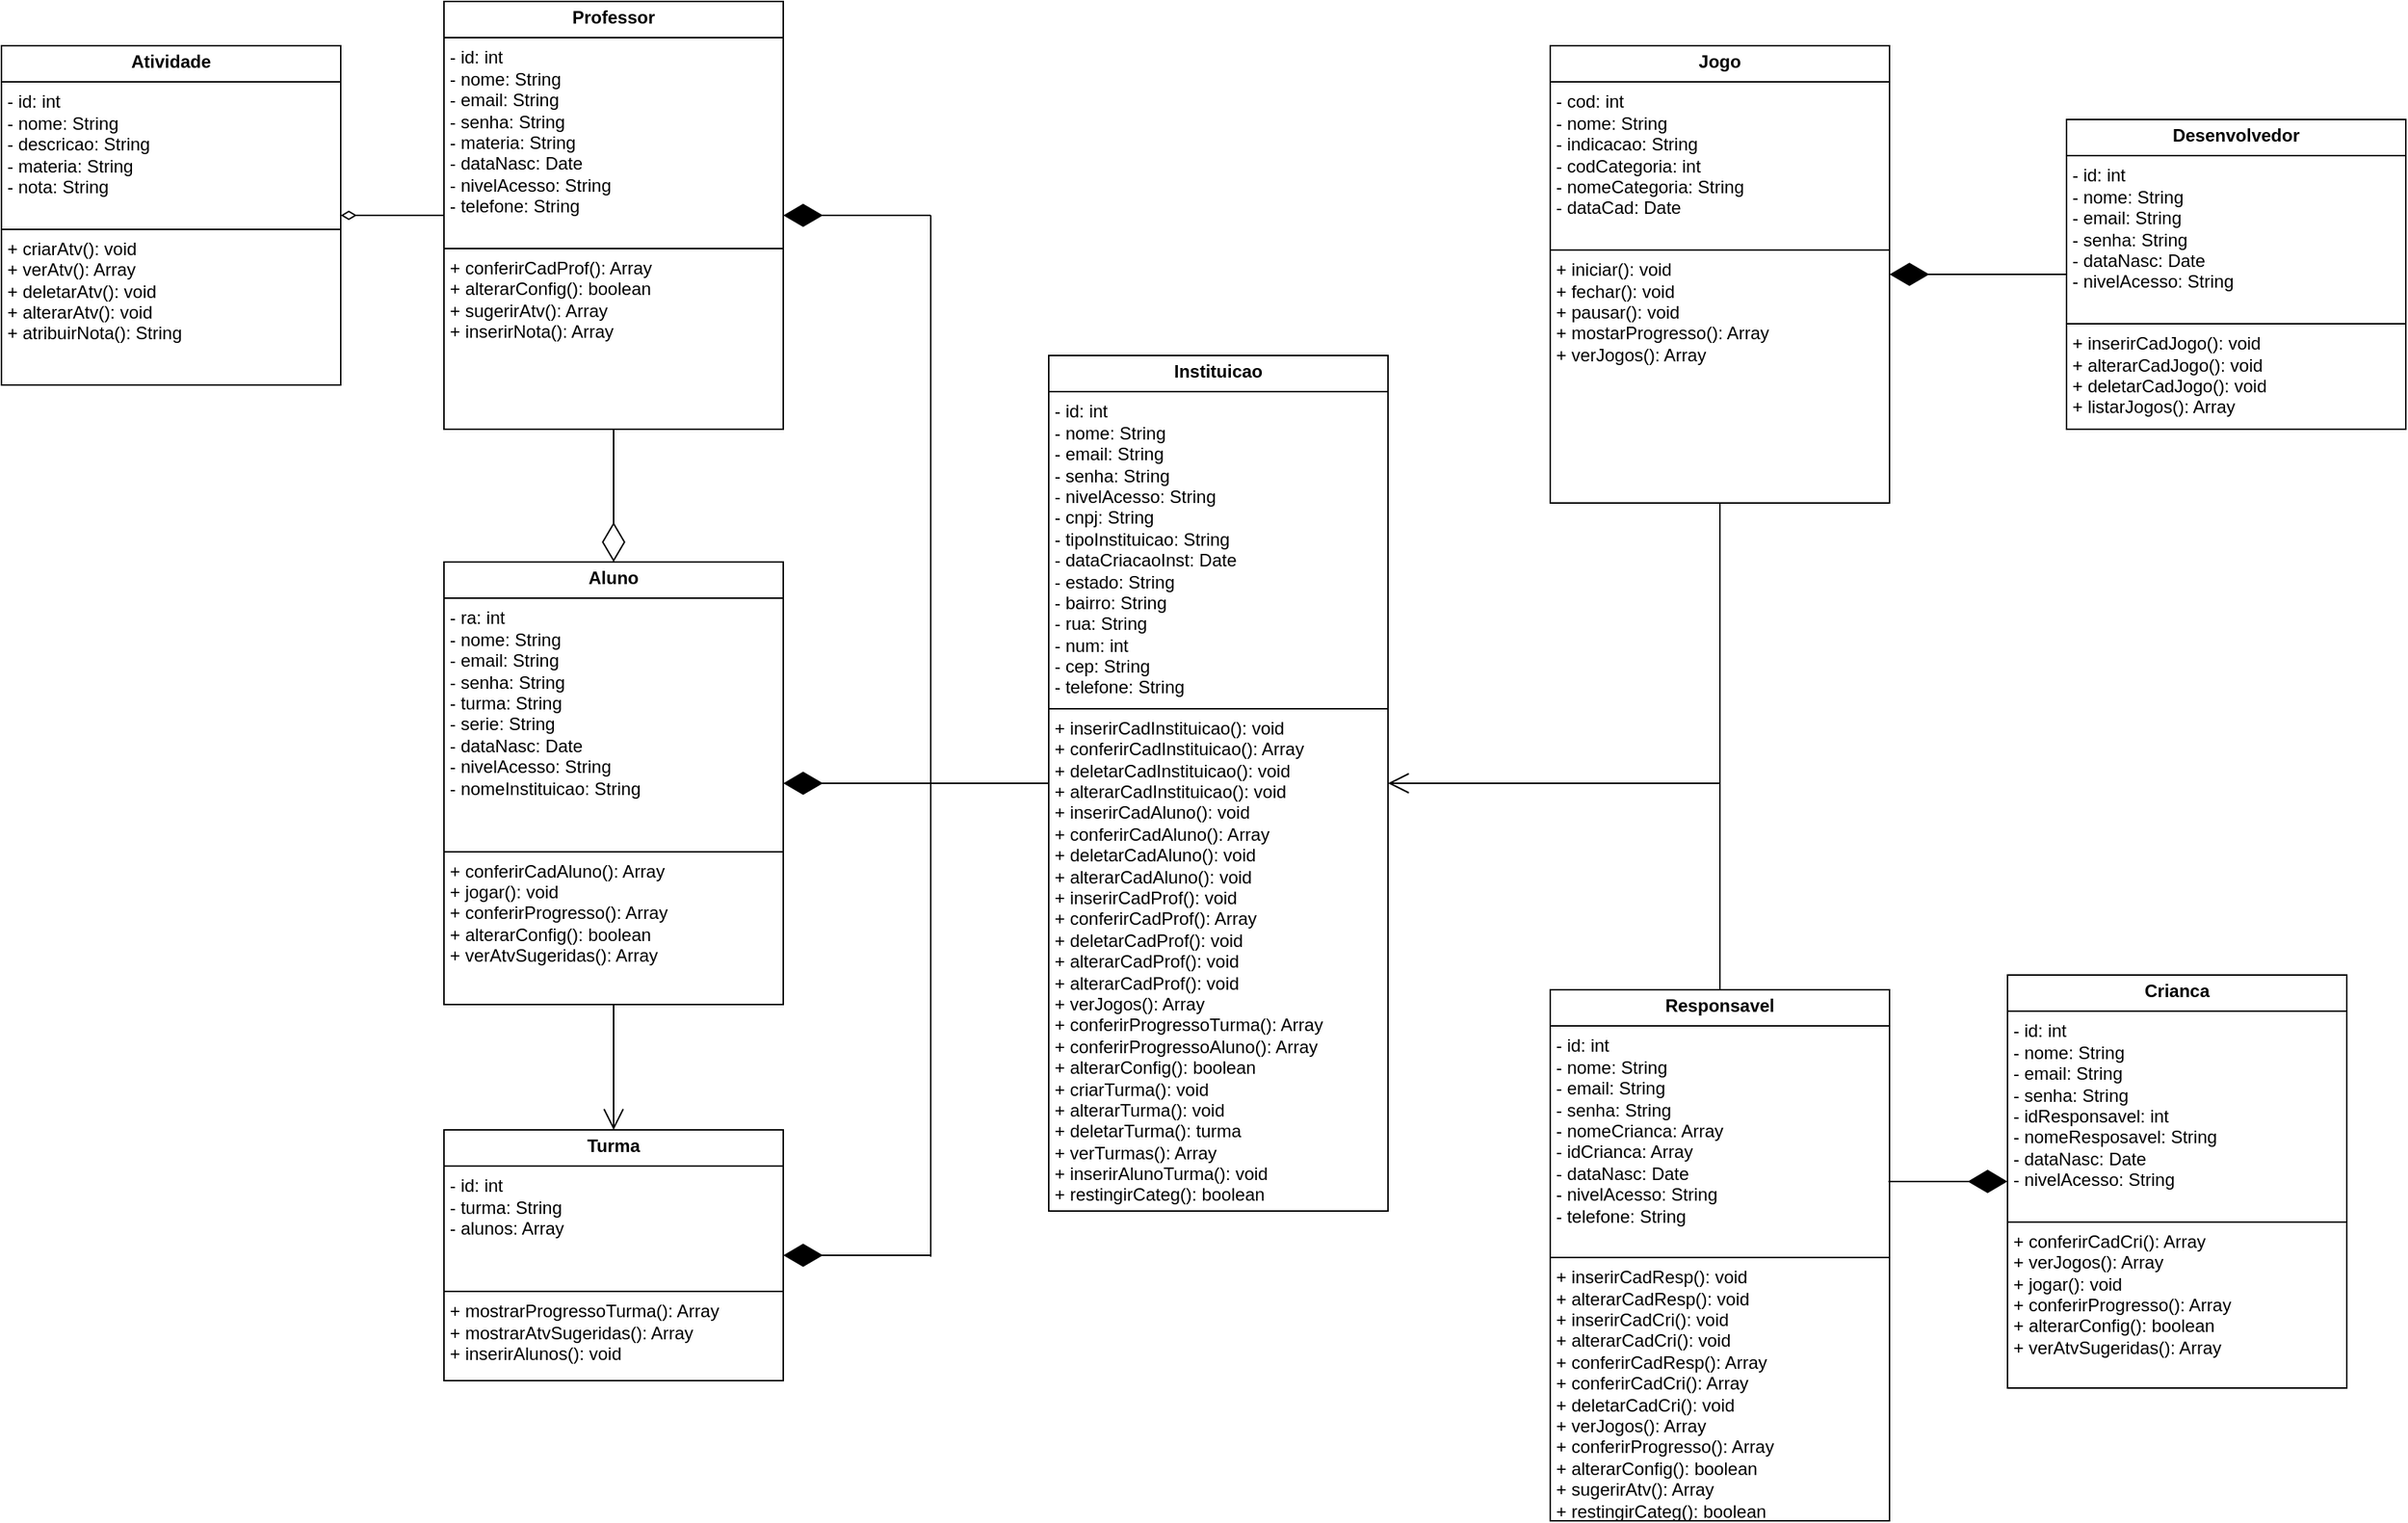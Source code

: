 <mxfile>
    <diagram name="Página-1" id="P0dt_XROy20qcgtOSnDv">
        <mxGraphModel dx="2908" dy="1126" grid="1" gridSize="10" guides="1" tooltips="1" connect="1" arrows="1" fold="1" page="1" pageScale="1" pageWidth="1654" pageHeight="1169" math="0" shadow="0">
            <root>
                <mxCell id="0"/>
                <mxCell id="1" parent="0"/>
                <mxCell id="3cunooh5xRu-Bq_bCVS8-2" value="&lt;p style=&quot;margin:0px;margin-top:4px;text-align:center;&quot;&gt;&lt;b&gt;Aluno&lt;/b&gt;&lt;/p&gt;&lt;hr size=&quot;1&quot; style=&quot;border-style:solid;&quot;&gt;&lt;p style=&quot;margin:0px;margin-left:4px;&quot;&gt;- ra: int&lt;/p&gt;&lt;p style=&quot;margin:0px;margin-left:4px;&quot;&gt;- nome: String&lt;/p&gt;&lt;p style=&quot;margin:0px;margin-left:4px;&quot;&gt;- email: String&lt;br&gt;&lt;/p&gt;&lt;p style=&quot;margin:0px;margin-left:4px;&quot;&gt;- senha: String&lt;br&gt;&lt;/p&gt;&lt;p style=&quot;margin:0px;margin-left:4px;&quot;&gt;- turma: String&lt;br&gt;&lt;/p&gt;&lt;p style=&quot;margin:0px;margin-left:4px;&quot;&gt;- serie: String&lt;br&gt;&lt;/p&gt;&lt;p style=&quot;margin: 0px 0px 0px 4px;&quot;&gt;- dataNasc: Date&lt;br&gt;&lt;/p&gt;&lt;p style=&quot;margin:0px;margin-left:4px;&quot;&gt;&lt;span style=&quot;background-color: initial;&quot;&gt;- nivelAcesso: String&lt;/span&gt;&lt;br&gt;&lt;/p&gt;&lt;p style=&quot;margin: 0px 0px 0px 4px;&quot;&gt;- nomeInstituicao: String&lt;br&gt;&lt;/p&gt;&lt;p style=&quot;margin: 0px 0px 0px 4px;&quot;&gt;&lt;br&gt;&lt;/p&gt;&lt;p style=&quot;margin:0px;margin-left:4px;&quot;&gt;&lt;br&gt;&lt;/p&gt;&lt;hr size=&quot;1&quot; style=&quot;border-style:solid;&quot;&gt;&lt;p style=&quot;margin:0px;margin-left:4px;&quot;&gt;&lt;span style=&quot;background-color: transparent; color: light-dark(rgb(0, 0, 0), rgb(255, 255, 255));&quot;&gt;+ conferirCadAluno(): Array&lt;/span&gt;&lt;/p&gt;&lt;p style=&quot;margin:0px;margin-left:4px;&quot;&gt;&lt;span style=&quot;background-color: transparent;&quot;&gt;+ jogar&lt;/span&gt;&lt;span style=&quot;background-color: initial;&quot;&gt;(): void&lt;/span&gt;&lt;/p&gt;&lt;p style=&quot;margin:0px;margin-left:4px;&quot;&gt;+ conferirProgresso(): Array&lt;span style=&quot;background-color: initial;&quot;&gt;&lt;br&gt;&lt;/span&gt;&lt;/p&gt;&lt;p style=&quot;margin:0px;margin-left:4px;&quot;&gt;+ alterarConfig(): boolean&lt;br&gt;&lt;/p&gt;&lt;p style=&quot;margin:0px;margin-left:4px;&quot;&gt;+ verAtvSugeridas(): Array&lt;/p&gt;" style="verticalAlign=top;align=left;overflow=fill;html=1;whiteSpace=wrap;" parent="1" vertex="1">
                    <mxGeometry x="312" y="470" width="230" height="300" as="geometry"/>
                </mxCell>
                <mxCell id="D33tNo4wd2h5tKQrQj5H-1" value="&lt;p style=&quot;margin:0px;margin-top:4px;text-align:center;&quot;&gt;&lt;b&gt;Crianca&lt;/b&gt;&lt;/p&gt;&lt;hr size=&quot;1&quot; style=&quot;border-style:solid;&quot;&gt;&lt;p style=&quot;margin:0px;margin-left:4px;&quot;&gt;- id: int&lt;/p&gt;&lt;p style=&quot;margin:0px;margin-left:4px;&quot;&gt;- nome: String&lt;/p&gt;&lt;p style=&quot;margin:0px;margin-left:4px;&quot;&gt;- email: String&lt;br&gt;&lt;/p&gt;&lt;p style=&quot;margin:0px;margin-left:4px;&quot;&gt;- senha: String&lt;/p&gt;&lt;p style=&quot;margin:0px;margin-left:4px;&quot;&gt;- idResponsavel: int&lt;/p&gt;&lt;p style=&quot;margin:0px;margin-left:4px;&quot;&gt;- nomeResposavel: String&lt;/p&gt;&lt;p style=&quot;margin: 0px 0px 0px 4px;&quot;&gt;- dataNasc: Date&lt;br&gt;&lt;/p&gt;&lt;p style=&quot;margin:0px;margin-left:4px;&quot;&gt;&lt;span style=&quot;background-color: initial;&quot;&gt;- nivelAcesso: String&lt;/span&gt;&lt;br&gt;&lt;/p&gt;&lt;p style=&quot;margin:0px;margin-left:4px;&quot;&gt;&lt;br&gt;&lt;/p&gt;&lt;hr size=&quot;1&quot; style=&quot;border-style:solid;&quot;&gt;&lt;p style=&quot;margin:0px;margin-left:4px;&quot;&gt;&lt;span style=&quot;background-color: initial;&quot;&gt;+ conferirCadCri(): Array&lt;/span&gt;&lt;br&gt;&lt;/p&gt;&lt;p style=&quot;margin:0px;margin-left:4px;&quot;&gt;+ verJogos(): Array&lt;br&gt;&lt;/p&gt;&lt;p style=&quot;margin:0px;margin-left:4px;&quot;&gt;+ jogar&lt;span style=&quot;background-color: initial;&quot;&gt;(): void&lt;/span&gt;&lt;/p&gt;&lt;p style=&quot;margin:0px;margin-left:4px;&quot;&gt;+ conferirProgresso(): Array&lt;span style=&quot;background-color: initial;&quot;&gt;&lt;br&gt;&lt;/span&gt;&lt;/p&gt;&lt;p style=&quot;margin:0px;margin-left:4px;&quot;&gt;+ alterarConfig(): boolean&lt;br&gt;&lt;/p&gt;&lt;p style=&quot;margin: 0px 0px 0px 4px;&quot;&gt;+ verAtvSugeridas(): Array&lt;/p&gt;&lt;p style=&quot;margin: 0px 0px 0px 4px;&quot;&gt;&lt;br&gt;&lt;/p&gt;" style="verticalAlign=top;align=left;overflow=fill;html=1;whiteSpace=wrap;" parent="1" vertex="1">
                    <mxGeometry x="1372" y="750" width="230" height="280" as="geometry"/>
                </mxCell>
                <mxCell id="D33tNo4wd2h5tKQrQj5H-2" value="&lt;p style=&quot;margin:0px;margin-top:4px;text-align:center;&quot;&gt;&lt;b&gt;Responsavel&lt;/b&gt;&lt;/p&gt;&lt;hr size=&quot;1&quot; style=&quot;border-style:solid;&quot;&gt;&lt;p style=&quot;margin:0px;margin-left:4px;&quot;&gt;- id: int&lt;/p&gt;&lt;p style=&quot;margin:0px;margin-left:4px;&quot;&gt;- nome: String&lt;/p&gt;&lt;p style=&quot;margin:0px;margin-left:4px;&quot;&gt;- email: String&lt;br&gt;&lt;/p&gt;&lt;p style=&quot;margin:0px;margin-left:4px;&quot;&gt;- senha: String&lt;/p&gt;&lt;p style=&quot;margin:0px;margin-left:4px;&quot;&gt;- nomeCrianca: Array&lt;/p&gt;&lt;p style=&quot;margin:0px;margin-left:4px;&quot;&gt;- idCrianca: Array&lt;/p&gt;&lt;p style=&quot;margin:0px;margin-left:4px;&quot;&gt;- dataNasc: Date&lt;br&gt;&lt;/p&gt;&lt;p style=&quot;margin:0px;margin-left:4px;&quot;&gt;- nivelAcesso: String&lt;br&gt;&lt;/p&gt;&lt;p style=&quot;margin:0px;margin-left:4px;&quot;&gt;- telefone: String&lt;/p&gt;&lt;p style=&quot;margin:0px;margin-left:4px;&quot;&gt;&lt;br&gt;&lt;/p&gt;&lt;hr size=&quot;1&quot; style=&quot;border-style:solid;&quot;&gt;&lt;p style=&quot;margin: 0px 0px 0px 4px;&quot;&gt;+ inserirCadResp(): void&lt;/p&gt;&lt;p style=&quot;margin: 0px 0px 0px 4px;&quot;&gt;+ alterarCadResp(): void&lt;/p&gt;&lt;p style=&quot;margin:0px;margin-left:4px;&quot;&gt;+ inserirCadCri(): void&lt;/p&gt;&lt;p style=&quot;margin: 0px 0px 0px 4px;&quot;&gt;+ alterarCadCri(): void&lt;/p&gt;&lt;p style=&quot;margin: 0px 0px 0px 4px;&quot;&gt;+ conferirCadResp(): Array&lt;br&gt;&lt;/p&gt;&lt;p style=&quot;margin:0px;margin-left:4px;&quot;&gt;+ conferirCadCri(): Array&lt;br&gt;&lt;/p&gt;&lt;p style=&quot;margin: 0px 0px 0px 4px;&quot;&gt;+ deletarCadCri(): void&lt;br&gt;&lt;/p&gt;&lt;p style=&quot;margin:0px;margin-left:4px;&quot;&gt;+ verJogos(): Array&lt;/p&gt;&lt;p style=&quot;margin:0px;margin-left:4px;&quot;&gt;+ conferirProgresso(): Array&lt;span style=&quot;background-color: initial;&quot;&gt;&lt;br&gt;&lt;/span&gt;&lt;/p&gt;&lt;p style=&quot;margin:0px;margin-left:4px;&quot;&gt;+ alterarConfig(): boolean&lt;br&gt;&lt;/p&gt;&lt;p style=&quot;margin: 0px 0px 0px 4px;&quot;&gt;+ sugerirAtv(): Array&lt;br&gt;&lt;/p&gt;&lt;p style=&quot;margin: 0px 0px 0px 4px;&quot;&gt;+ restingirCateg(): boolean&lt;br&gt;&lt;/p&gt;&lt;div&gt;&lt;br&gt;&lt;/div&gt;" style="verticalAlign=top;align=left;overflow=fill;html=1;whiteSpace=wrap;" parent="1" vertex="1">
                    <mxGeometry x="1062" y="760" width="230" height="360" as="geometry"/>
                </mxCell>
                <mxCell id="D33tNo4wd2h5tKQrQj5H-3" value="&lt;p style=&quot;margin:0px;margin-top:4px;text-align:center;&quot;&gt;&lt;b&gt;Instituicao&lt;/b&gt;&lt;/p&gt;&lt;hr size=&quot;1&quot; style=&quot;border-style:solid;&quot;&gt;&lt;p style=&quot;margin:0px;margin-left:4px;&quot;&gt;- id: int&lt;/p&gt;&lt;p style=&quot;margin:0px;margin-left:4px;&quot;&gt;- nome: String&lt;/p&gt;&lt;p style=&quot;margin:0px;margin-left:4px;&quot;&gt;- email: String&lt;br&gt;&lt;/p&gt;&lt;p style=&quot;margin:0px;margin-left:4px;&quot;&gt;- senha: String&lt;/p&gt;&lt;p style=&quot;margin:0px;margin-left:4px;&quot;&gt;- nivelAcesso: String&lt;br&gt;&lt;/p&gt;&lt;p style=&quot;margin:0px;margin-left:4px;&quot;&gt;- cnpj: String&lt;/p&gt;&lt;p style=&quot;margin:0px;margin-left:4px;&quot;&gt;- tipoInstituicao: String&lt;/p&gt;&lt;p style=&quot;margin:0px;margin-left:4px;&quot;&gt;- dataCriacaoInst: Date&lt;/p&gt;&lt;p style=&quot;margin:0px;margin-left:4px;&quot;&gt;- estado: String&lt;/p&gt;&lt;p style=&quot;margin:0px;margin-left:4px;&quot;&gt;- bairro: String&lt;/p&gt;&lt;p style=&quot;margin:0px;margin-left:4px;&quot;&gt;- rua: String&lt;/p&gt;&lt;p style=&quot;margin:0px;margin-left:4px;&quot;&gt;- num: int&lt;/p&gt;&lt;p style=&quot;margin:0px;margin-left:4px;&quot;&gt;- cep: String&lt;/p&gt;&lt;p style=&quot;margin:0px;margin-left:4px;&quot;&gt;- telefone: String&lt;/p&gt;&lt;hr size=&quot;1&quot; style=&quot;border-style:solid;&quot;&gt;&lt;p style=&quot;margin: 0px 0px 0px 4px;&quot;&gt;+ inserirCadInstituicao(): void&lt;/p&gt;&lt;p style=&quot;margin: 0px 0px 0px 4px;&quot;&gt;+ conferirCadInstituicao(): Array&lt;br&gt;&lt;/p&gt;&lt;p style=&quot;margin: 0px 0px 0px 4px;&quot;&gt;+ deletarCadInstituicao(): void&lt;br&gt;&lt;/p&gt;&lt;p style=&quot;margin: 0px 0px 0px 4px;&quot;&gt;+ alterarCadInstituicao(): void&lt;/p&gt;&lt;p style=&quot;margin: 0px 0px 0px 4px;&quot;&gt;+ inserirCadAluno(): void&lt;/p&gt;&lt;p style=&quot;margin: 0px 0px 0px 4px;&quot;&gt;+ conferirCadAluno(): Array&lt;br&gt;&lt;/p&gt;&lt;p style=&quot;margin: 0px 0px 0px 4px;&quot;&gt;+ deletarCadAluno(): void&lt;br&gt;&lt;/p&gt;&lt;p style=&quot;margin: 0px 0px 0px 4px;&quot;&gt;+ alterarCadAluno(): void&lt;br&gt;&lt;/p&gt;&lt;p style=&quot;margin: 0px 0px 0px 4px;&quot;&gt;+ inserirCadProf(): void&lt;/p&gt;&lt;p style=&quot;margin: 0px 0px 0px 4px;&quot;&gt;+ conferirCadProf(): Array&lt;/p&gt;&lt;p style=&quot;margin: 0px 0px 0px 4px;&quot;&gt;+ deletarCadProf(): void&lt;br&gt;&lt;/p&gt;&lt;p style=&quot;margin: 0px 0px 0px 4px;&quot;&gt;+ alterarCadProf(): void&lt;/p&gt;&lt;p style=&quot;margin: 0px 0px 0px 4px;&quot;&gt;+ alterarCadProf(): void&lt;/p&gt;&lt;p style=&quot;margin: 0px 0px 0px 4px;&quot;&gt;+ verJogos(): Array&lt;/p&gt;&lt;p style=&quot;margin: 0px 0px 0px 4px;&quot;&gt;+ conferirProgressoTurma(): Array&lt;span style=&quot;background-color: initial;&quot;&gt;&lt;br&gt;&lt;/span&gt;&lt;/p&gt;&lt;p style=&quot;margin: 0px 0px 0px 4px;&quot;&gt;+ conferirProgressoAluno(): Array&lt;span style=&quot;background-color: initial;&quot;&gt;&lt;br&gt;&lt;/span&gt;&lt;/p&gt;&lt;p style=&quot;margin: 0px 0px 0px 4px;&quot;&gt;+ alterarConfig(): boolean&lt;/p&gt;&lt;p style=&quot;margin: 0px 0px 0px 4px;&quot;&gt;+ criarTurma(): void&lt;/p&gt;&lt;p style=&quot;margin: 0px 0px 0px 4px;&quot;&gt;+ alterarTurma(): void&lt;/p&gt;&lt;p style=&quot;margin: 0px 0px 0px 4px;&quot;&gt;+ deletarTurma(): turma&lt;/p&gt;&lt;p style=&quot;margin: 0px 0px 0px 4px;&quot;&gt;+ verTurmas(): Array&lt;/p&gt;&lt;p style=&quot;margin: 0px 0px 0px 4px;&quot;&gt;+ inserirAlunoTurma(): void&lt;/p&gt;&lt;p style=&quot;margin: 0px 0px 0px 4px;&quot;&gt;+ restingirCateg(): boolean&lt;/p&gt;" style="verticalAlign=top;align=left;overflow=fill;html=1;whiteSpace=wrap;" parent="1" vertex="1">
                    <mxGeometry x="722" y="330" width="230" height="580" as="geometry"/>
                </mxCell>
                <mxCell id="D33tNo4wd2h5tKQrQj5H-4" value="&lt;p style=&quot;margin:0px;margin-top:4px;text-align:center;&quot;&gt;&lt;b&gt;Professor&lt;/b&gt;&lt;/p&gt;&lt;hr size=&quot;1&quot; style=&quot;border-style:solid;&quot;&gt;&lt;p style=&quot;margin:0px;margin-left:4px;&quot;&gt;- id: int&lt;/p&gt;&lt;p style=&quot;margin:0px;margin-left:4px;&quot;&gt;- nome: String&lt;/p&gt;&lt;p style=&quot;margin:0px;margin-left:4px;&quot;&gt;- email: String&lt;br&gt;&lt;/p&gt;&lt;p style=&quot;margin:0px;margin-left:4px;&quot;&gt;- senha: String&lt;br&gt;&lt;/p&gt;&lt;p style=&quot;margin:0px;margin-left:4px;&quot;&gt;- materia: String&lt;/p&gt;&lt;p style=&quot;margin:0px;margin-left:4px;&quot;&gt;- dataNasc: Date&lt;br&gt;&lt;/p&gt;&lt;p style=&quot;margin:0px;margin-left:4px;&quot;&gt;- nivelAcesso: String&lt;br&gt;&lt;/p&gt;&lt;p style=&quot;margin:0px;margin-left:4px;&quot;&gt;- telefone: String&lt;/p&gt;&lt;p style=&quot;margin:0px;margin-left:4px;&quot;&gt;&lt;br&gt;&lt;/p&gt;&lt;hr size=&quot;1&quot; style=&quot;border-style:solid;&quot;&gt;&lt;p style=&quot;margin:0px;margin-left:4px;&quot;&gt;&lt;span style=&quot;background-color: transparent; color: light-dark(rgb(0, 0, 0), rgb(255, 255, 255));&quot;&gt;+ conferirCadProf(): Array&lt;/span&gt;&lt;/p&gt;&lt;p style=&quot;margin:0px;margin-left:4px;&quot;&gt;&lt;span style=&quot;background-color: transparent;&quot;&gt;+ alterarConfig(): boolean&lt;/span&gt;&lt;/p&gt;&lt;p style=&quot;margin:0px;margin-left:4px;&quot;&gt;+ sugerirAtv(): Array&lt;/p&gt;&lt;p style=&quot;margin:0px;margin-left:4px;&quot;&gt;+ inserirNota(): Array&lt;/p&gt;&lt;p style=&quot;margin:0px;margin-left:4px;&quot;&gt;&lt;br&gt;&lt;/p&gt;" style="verticalAlign=top;align=left;overflow=fill;html=1;whiteSpace=wrap;" parent="1" vertex="1">
                    <mxGeometry x="312" y="90" width="230" height="290" as="geometry"/>
                </mxCell>
                <mxCell id="D33tNo4wd2h5tKQrQj5H-5" value="&lt;p style=&quot;margin:0px;margin-top:4px;text-align:center;&quot;&gt;&lt;b&gt;Turma&lt;/b&gt;&lt;/p&gt;&lt;hr size=&quot;1&quot; style=&quot;border-style:solid;&quot;&gt;&lt;p style=&quot;margin:0px;margin-left:4px;&quot;&gt;- id: int&lt;/p&gt;&lt;p style=&quot;margin:0px;margin-left:4px;&quot;&gt;- turma: String&lt;/p&gt;&lt;p style=&quot;margin:0px;margin-left:4px;&quot;&gt;- alunos: Array&lt;/p&gt;&lt;p style=&quot;margin:0px;margin-left:4px;&quot;&gt;&lt;br&gt;&lt;/p&gt;&lt;p style=&quot;margin:0px;margin-left:4px;&quot;&gt;&lt;br&gt;&lt;/p&gt;&lt;hr size=&quot;1&quot; style=&quot;border-style:solid;&quot;&gt;&lt;p style=&quot;margin:0px;margin-left:4px;&quot;&gt;+ mostrarProgressoTurma(): Array&lt;/p&gt;&lt;p style=&quot;margin:0px;margin-left:4px;&quot;&gt;+ mostrarAtvSugeridas(): Array&lt;/p&gt;&lt;p style=&quot;margin: 0px 0px 0px 4px;&quot;&gt;+ inserirAlunos(): void&lt;/p&gt;&lt;p style=&quot;margin: 0px 0px 0px 4px;&quot;&gt;&lt;br&gt;&lt;/p&gt;&lt;p style=&quot;margin:0px;margin-left:4px;&quot;&gt;&lt;br&gt;&lt;/p&gt;" style="verticalAlign=top;align=left;overflow=fill;html=1;whiteSpace=wrap;" parent="1" vertex="1">
                    <mxGeometry x="312" y="855" width="230" height="170" as="geometry"/>
                </mxCell>
                <mxCell id="D33tNo4wd2h5tKQrQj5H-7" value="&lt;p style=&quot;margin:0px;margin-top:4px;text-align:center;&quot;&gt;&lt;b&gt;Jogo&lt;/b&gt;&lt;/p&gt;&lt;hr size=&quot;1&quot; style=&quot;border-style:solid;&quot;&gt;&lt;p style=&quot;margin:0px;margin-left:4px;&quot;&gt;- cod: int&lt;/p&gt;&lt;p style=&quot;margin:0px;margin-left:4px;&quot;&gt;- nome: String&lt;/p&gt;&lt;p style=&quot;margin:0px;margin-left:4px;&quot;&gt;- indicacao: String&lt;/p&gt;&lt;p style=&quot;margin:0px;margin-left:4px;&quot;&gt;- codCategoria: int&lt;/p&gt;&lt;p style=&quot;margin:0px;margin-left:4px;&quot;&gt;- nomeCategoria: String&lt;/p&gt;&lt;p style=&quot;margin:0px;margin-left:4px;&quot;&gt;- dataCad: Date&lt;/p&gt;&lt;p style=&quot;margin:0px;margin-left:4px;&quot;&gt;&lt;br&gt;&lt;/p&gt;&lt;hr size=&quot;1&quot; style=&quot;border-style:solid;&quot;&gt;&lt;p style=&quot;margin:0px;margin-left:4px;&quot;&gt;+ iniciar(): void&lt;/p&gt;&lt;p style=&quot;margin:0px;margin-left:4px;&quot;&gt;+ fechar(): void&lt;/p&gt;&lt;p style=&quot;margin:0px;margin-left:4px;&quot;&gt;+ pausar(): void&lt;/p&gt;&lt;p style=&quot;margin:0px;margin-left:4px;&quot;&gt;+ mostarProgresso(): Array&lt;/p&gt;&lt;p style=&quot;margin:0px;margin-left:4px;&quot;&gt;+ verJogos(): Array&lt;/p&gt;" style="verticalAlign=top;align=left;overflow=fill;html=1;whiteSpace=wrap;" parent="1" vertex="1">
                    <mxGeometry x="1062" y="120" width="230" height="310" as="geometry"/>
                </mxCell>
                <mxCell id="D33tNo4wd2h5tKQrQj5H-8" value="&lt;p style=&quot;margin:0px;margin-top:4px;text-align:center;&quot;&gt;&lt;b&gt;Desenvolvedor&lt;/b&gt;&lt;/p&gt;&lt;hr size=&quot;1&quot; style=&quot;border-style:solid;&quot;&gt;&lt;p style=&quot;margin:0px;margin-left:4px;&quot;&gt;- id: int&lt;/p&gt;&lt;p style=&quot;margin:0px;margin-left:4px;&quot;&gt;- nome: String&lt;/p&gt;&lt;p style=&quot;margin:0px;margin-left:4px;&quot;&gt;- email: String&lt;br&gt;&lt;/p&gt;&lt;p style=&quot;margin:0px;margin-left:4px;&quot;&gt;- senha: String&lt;/p&gt;&lt;p style=&quot;margin:0px;margin-left:4px;&quot;&gt;- dataNasc: Date&lt;br&gt;&lt;/p&gt;&lt;p style=&quot;margin:0px;margin-left:4px;&quot;&gt;- nivelAcesso: String&lt;br&gt;&lt;/p&gt;&lt;p style=&quot;margin:0px;margin-left:4px;&quot;&gt;&lt;br&gt;&lt;/p&gt;&lt;hr size=&quot;1&quot; style=&quot;border-style:solid;&quot;&gt;&lt;p style=&quot;margin:0px;margin-left:4px;&quot;&gt;+ inserirCadJogo(): void&lt;/p&gt;&lt;p style=&quot;margin:0px;margin-left:4px;&quot;&gt;+ alterarCadJogo(): void&lt;/p&gt;&lt;p style=&quot;margin:0px;margin-left:4px;&quot;&gt;+ deletarCadJogo(): void&lt;br&gt;&lt;/p&gt;&lt;p style=&quot;margin:0px;margin-left:4px;&quot;&gt;+ listarJogos(): Array&lt;br&gt;&lt;/p&gt;&lt;p style=&quot;margin:0px;margin-left:4px;&quot;&gt;&lt;br&gt;&lt;/p&gt;" style="verticalAlign=top;align=left;overflow=fill;html=1;whiteSpace=wrap;" parent="1" vertex="1">
                    <mxGeometry x="1412" y="170" width="230" height="210" as="geometry"/>
                </mxCell>
                <mxCell id="l9mO2in6igEEUiFizmPF-2" value="" style="endArrow=diamondThin;endFill=1;endSize=24;html=1;rounded=0;entryX=1;entryY=0.5;entryDx=0;entryDy=0;exitX=0;exitY=0.5;exitDx=0;exitDy=0;" parent="1" source="D33tNo4wd2h5tKQrQj5H-3" target="3cunooh5xRu-Bq_bCVS8-2" edge="1">
                    <mxGeometry width="160" relative="1" as="geometry">
                        <mxPoint x="632" y="490" as="sourcePoint"/>
                        <mxPoint x="792" y="490" as="targetPoint"/>
                    </mxGeometry>
                </mxCell>
                <mxCell id="l9mO2in6igEEUiFizmPF-3" value="" style="endArrow=diamondThin;endFill=1;endSize=24;html=1;rounded=0;entryX=1;entryY=0.5;entryDx=0;entryDy=0;" parent="1" target="D33tNo4wd2h5tKQrQj5H-4" edge="1">
                    <mxGeometry width="160" relative="1" as="geometry">
                        <mxPoint x="642" y="235" as="sourcePoint"/>
                        <mxPoint x="892" y="490" as="targetPoint"/>
                    </mxGeometry>
                </mxCell>
                <mxCell id="l9mO2in6igEEUiFizmPF-4" value="" style="endArrow=diamondThin;endFill=1;endSize=24;html=1;rounded=0;entryX=1;entryY=0.5;entryDx=0;entryDy=0;" parent="1" target="D33tNo4wd2h5tKQrQj5H-5" edge="1">
                    <mxGeometry width="160" relative="1" as="geometry">
                        <mxPoint x="642" y="940" as="sourcePoint"/>
                        <mxPoint x="892" y="490" as="targetPoint"/>
                    </mxGeometry>
                </mxCell>
                <mxCell id="l9mO2in6igEEUiFizmPF-5" value="" style="endArrow=none;html=1;rounded=0;" parent="1" edge="1">
                    <mxGeometry width="50" height="50" relative="1" as="geometry">
                        <mxPoint x="642" y="941" as="sourcePoint"/>
                        <mxPoint x="642" y="235" as="targetPoint"/>
                    </mxGeometry>
                </mxCell>
                <mxCell id="l9mO2in6igEEUiFizmPF-6" value="" style="endArrow=diamondThin;endFill=0;endSize=24;html=1;rounded=0;entryX=0.5;entryY=0;entryDx=0;entryDy=0;exitX=0.5;exitY=1;exitDx=0;exitDy=0;" parent="1" source="D33tNo4wd2h5tKQrQj5H-4" target="3cunooh5xRu-Bq_bCVS8-2" edge="1">
                    <mxGeometry width="160" relative="1" as="geometry">
                        <mxPoint x="732" y="490" as="sourcePoint"/>
                        <mxPoint x="892" y="490" as="targetPoint"/>
                    </mxGeometry>
                </mxCell>
                <mxCell id="l9mO2in6igEEUiFizmPF-7" value="" style="endArrow=open;endFill=1;endSize=12;html=1;rounded=0;entryX=0.5;entryY=0;entryDx=0;entryDy=0;exitX=0.5;exitY=1;exitDx=0;exitDy=0;" parent="1" source="3cunooh5xRu-Bq_bCVS8-2" target="D33tNo4wd2h5tKQrQj5H-5" edge="1">
                    <mxGeometry width="160" relative="1" as="geometry">
                        <mxPoint x="732" y="490" as="sourcePoint"/>
                        <mxPoint x="892" y="490" as="targetPoint"/>
                    </mxGeometry>
                </mxCell>
                <mxCell id="l9mO2in6igEEUiFizmPF-8" value="" style="endArrow=diamondThin;endFill=1;endSize=24;html=1;rounded=0;entryX=1;entryY=0.5;entryDx=0;entryDy=0;exitX=0;exitY=0.5;exitDx=0;exitDy=0;" parent="1" source="D33tNo4wd2h5tKQrQj5H-8" target="D33tNo4wd2h5tKQrQj5H-7" edge="1">
                    <mxGeometry width="160" relative="1" as="geometry">
                        <mxPoint x="632" y="490" as="sourcePoint"/>
                        <mxPoint x="792" y="490" as="targetPoint"/>
                    </mxGeometry>
                </mxCell>
                <mxCell id="l9mO2in6igEEUiFizmPF-9" value="" style="endArrow=open;endFill=1;endSize=12;html=1;rounded=0;entryX=1;entryY=0.5;entryDx=0;entryDy=0;" parent="1" target="D33tNo4wd2h5tKQrQj5H-3" edge="1">
                    <mxGeometry width="160" relative="1" as="geometry">
                        <mxPoint x="1177" y="620" as="sourcePoint"/>
                        <mxPoint x="792" y="490" as="targetPoint"/>
                    </mxGeometry>
                </mxCell>
                <mxCell id="l9mO2in6igEEUiFizmPF-11" value="" style="endArrow=diamondThin;endFill=1;endSize=24;html=1;rounded=0;entryX=0;entryY=0.5;entryDx=0;entryDy=0;exitX=0.997;exitY=0.361;exitDx=0;exitDy=0;exitPerimeter=0;" parent="1" source="D33tNo4wd2h5tKQrQj5H-2" target="D33tNo4wd2h5tKQrQj5H-1" edge="1">
                    <mxGeometry width="160" relative="1" as="geometry">
                        <mxPoint x="632" y="490" as="sourcePoint"/>
                        <mxPoint x="792" y="490" as="targetPoint"/>
                    </mxGeometry>
                </mxCell>
                <mxCell id="2" value="" style="endArrow=none;html=1;entryX=0.5;entryY=1;entryDx=0;entryDy=0;exitX=0.5;exitY=0;exitDx=0;exitDy=0;" parent="1" source="D33tNo4wd2h5tKQrQj5H-2" target="D33tNo4wd2h5tKQrQj5H-7" edge="1">
                    <mxGeometry width="50" height="50" relative="1" as="geometry">
                        <mxPoint x="1062" y="580" as="sourcePoint"/>
                        <mxPoint x="1112" y="530" as="targetPoint"/>
                    </mxGeometry>
                </mxCell>
                <mxCell id="3" value="&lt;p style=&quot;margin:0px;margin-top:4px;text-align:center;&quot;&gt;&lt;b&gt;Atividade&lt;/b&gt;&lt;/p&gt;&lt;hr size=&quot;1&quot; style=&quot;border-style:solid;&quot;&gt;&lt;p style=&quot;margin:0px;margin-left:4px;&quot;&gt;- id: int&lt;/p&gt;&lt;p style=&quot;margin:0px;margin-left:4px;&quot;&gt;- nome: String&lt;/p&gt;&lt;p style=&quot;margin:0px;margin-left:4px;&quot;&gt;- descricao: String&lt;br&gt;&lt;/p&gt;&lt;p style=&quot;margin:0px;margin-left:4px;&quot;&gt;&lt;span style=&quot;background-color: transparent;&quot;&gt;- materia: String&lt;/span&gt;&lt;/p&gt;&lt;p style=&quot;margin:0px;margin-left:4px;&quot;&gt;&lt;span style=&quot;background-color: transparent;&quot;&gt;- nota: String&lt;/span&gt;&lt;/p&gt;&lt;p style=&quot;margin:0px;margin-left:4px;&quot;&gt;&lt;br&gt;&lt;/p&gt;&lt;hr size=&quot;1&quot; style=&quot;border-style:solid;&quot;&gt;&lt;p style=&quot;margin:0px;margin-left:4px;&quot;&gt;&lt;span style=&quot;background-color: transparent; color: light-dark(rgb(0, 0, 0), rgb(255, 255, 255));&quot;&gt;+ criarAtv(): void&lt;/span&gt;&lt;/p&gt;&lt;p style=&quot;margin:0px;margin-left:4px;&quot;&gt;&lt;span style=&quot;background-color: transparent;&quot;&gt;+ verAtv(): Array&lt;/span&gt;&lt;/p&gt;&lt;p style=&quot;margin:0px;margin-left:4px;&quot;&gt;+ deletarAtv(): void&lt;/p&gt;&lt;p style=&quot;margin:0px;margin-left:4px;&quot;&gt;+ alterarAtv(): void&lt;/p&gt;&lt;p style=&quot;margin:0px;margin-left:4px;&quot;&gt;+ atribuirNota(): String&lt;/p&gt;&lt;p style=&quot;margin:0px;margin-left:4px;&quot;&gt;&lt;br&gt;&lt;/p&gt;" style="verticalAlign=top;align=left;overflow=fill;html=1;whiteSpace=wrap;" vertex="1" parent="1">
                    <mxGeometry x="12" y="120" width="230" height="230" as="geometry"/>
                </mxCell>
                <mxCell id="4" value="" style="endArrow=none;startArrow=diamondThin;endFill=0;startFill=0;html=1;verticalAlign=bottom;labelBackgroundColor=none;strokeWidth=1;startSize=8;endSize=8;exitX=1;exitY=0.5;exitDx=0;exitDy=0;entryX=0;entryY=0.5;entryDx=0;entryDy=0;" edge="1" parent="1" source="3" target="D33tNo4wd2h5tKQrQj5H-4">
                    <mxGeometry width="160" relative="1" as="geometry">
                        <mxPoint x="172" y="460" as="sourcePoint"/>
                        <mxPoint x="292" y="260" as="targetPoint"/>
                    </mxGeometry>
                </mxCell>
            </root>
        </mxGraphModel>
    </diagram>
</mxfile>